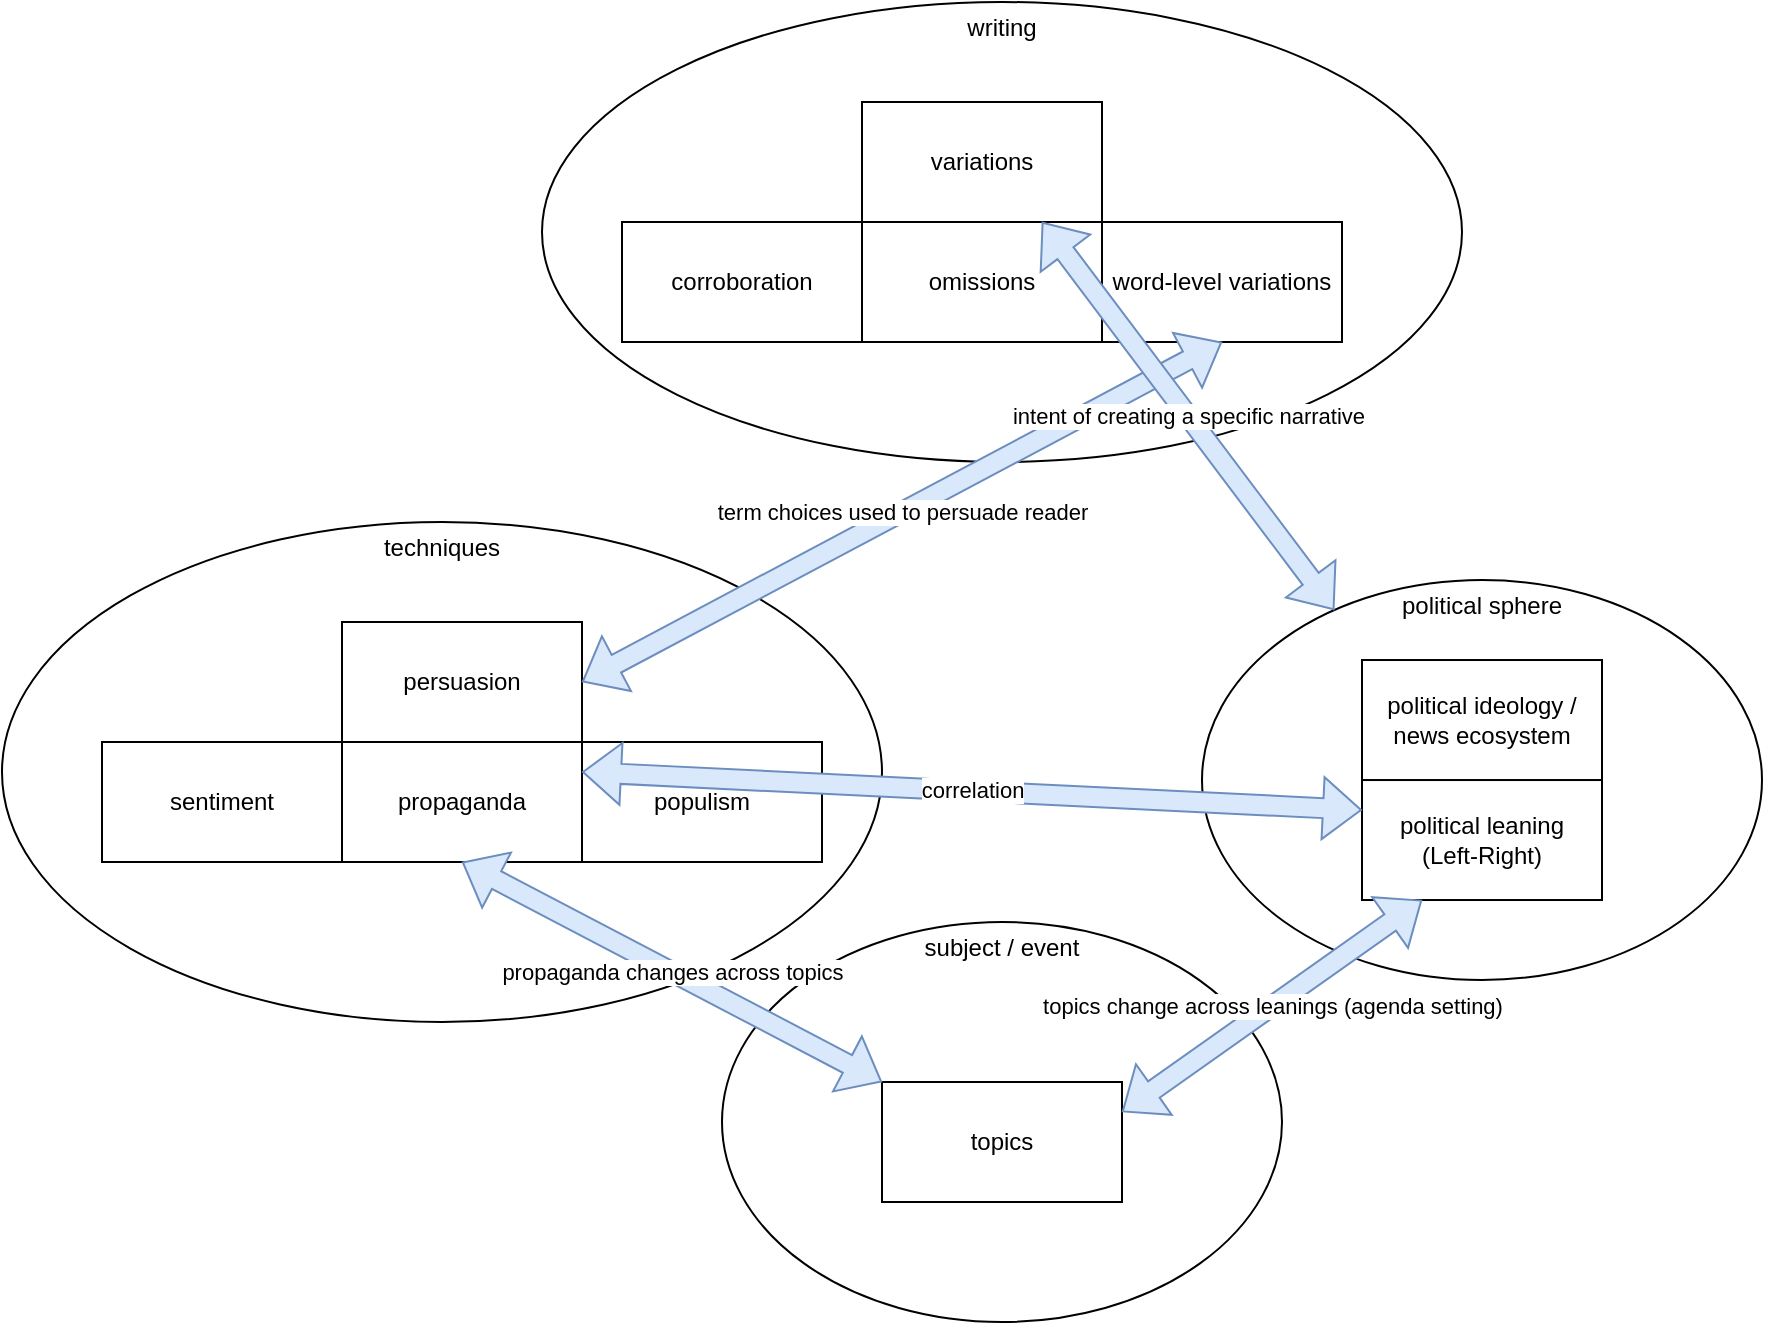 <mxfile version="24.3.1" type="device">
  <diagram name="Page-1" id="Jdo_nhZsNWoK9g8GEEn7">
    <mxGraphModel dx="954" dy="1695" grid="1" gridSize="10" guides="1" tooltips="1" connect="1" arrows="1" fold="1" page="1" pageScale="1" pageWidth="827" pageHeight="1169" math="0" shadow="0">
      <root>
        <mxCell id="0" />
        <mxCell id="1" parent="0" />
        <mxCell id="z5WZhT_DYZlEkp2gaf5u-6" value="subject / event" style="ellipse;whiteSpace=wrap;html=1;labelPosition=center;verticalLabelPosition=top;align=center;verticalAlign=bottom;spacingTop=0;spacing=-20;" parent="1" vertex="1">
          <mxGeometry x="360" y="400" width="280" height="200" as="geometry" />
        </mxCell>
        <mxCell id="z5WZhT_DYZlEkp2gaf5u-4" value="writing" style="ellipse;whiteSpace=wrap;html=1;labelPosition=center;verticalLabelPosition=top;align=center;verticalAlign=bottom;spacingTop=0;spacing=-20;" parent="1" vertex="1">
          <mxGeometry x="270" y="-60" width="460" height="230" as="geometry" />
        </mxCell>
        <mxCell id="z5WZhT_DYZlEkp2gaf5u-5" value="techniques" style="ellipse;whiteSpace=wrap;html=1;labelPosition=center;verticalLabelPosition=top;align=center;verticalAlign=bottom;spacingTop=0;spacing=-20;" parent="1" vertex="1">
          <mxGeometry y="200" width="440" height="250" as="geometry" />
        </mxCell>
        <mxCell id="z5WZhT_DYZlEkp2gaf5u-3" value="political sphere" style="ellipse;whiteSpace=wrap;html=1;labelPosition=center;verticalLabelPosition=top;align=center;verticalAlign=bottom;spacingTop=0;spacing=-20;" parent="1" vertex="1">
          <mxGeometry x="600" y="229.01" width="280" height="200" as="geometry" />
        </mxCell>
        <mxCell id="SBu9QOIPaGUO3_LgJ7AF-1" value="persuasion" style="rounded=0;whiteSpace=wrap;html=1;" parent="1" vertex="1">
          <mxGeometry x="170" y="250" width="120" height="60" as="geometry" />
        </mxCell>
        <mxCell id="SBu9QOIPaGUO3_LgJ7AF-2" value="variations" style="rounded=0;whiteSpace=wrap;html=1;" parent="1" vertex="1">
          <mxGeometry x="430" y="-10" width="120" height="60" as="geometry" />
        </mxCell>
        <mxCell id="SBu9QOIPaGUO3_LgJ7AF-3" value="political leaning&lt;div&gt;(Left-Right)&lt;/div&gt;" style="rounded=0;whiteSpace=wrap;html=1;" parent="1" vertex="1">
          <mxGeometry x="680" y="329.01" width="120" height="60" as="geometry" />
        </mxCell>
        <mxCell id="SBu9QOIPaGUO3_LgJ7AF-4" value="topics" style="rounded=0;whiteSpace=wrap;html=1;" parent="1" vertex="1">
          <mxGeometry x="440" y="480" width="120" height="60" as="geometry" />
        </mxCell>
        <mxCell id="SBu9QOIPaGUO3_LgJ7AF-6" value="corroboration" style="rounded=0;whiteSpace=wrap;html=1;" parent="1" vertex="1">
          <mxGeometry x="310" y="50" width="120" height="60" as="geometry" />
        </mxCell>
        <mxCell id="SBu9QOIPaGUO3_LgJ7AF-7" value="omissions" style="rounded=0;whiteSpace=wrap;html=1;" parent="1" vertex="1">
          <mxGeometry x="430" y="50" width="120" height="60" as="geometry" />
        </mxCell>
        <mxCell id="SBu9QOIPaGUO3_LgJ7AF-8" value="word-level variations" style="rounded=0;whiteSpace=wrap;html=1;" parent="1" vertex="1">
          <mxGeometry x="550" y="50" width="120" height="60" as="geometry" />
        </mxCell>
        <mxCell id="SBu9QOIPaGUO3_LgJ7AF-9" value="sentiment" style="rounded=0;whiteSpace=wrap;html=1;" parent="1" vertex="1">
          <mxGeometry x="50" y="310" width="120" height="60" as="geometry" />
        </mxCell>
        <mxCell id="SBu9QOIPaGUO3_LgJ7AF-10" value="propaganda" style="rounded=0;whiteSpace=wrap;html=1;" parent="1" vertex="1">
          <mxGeometry x="170" y="310" width="120" height="60" as="geometry" />
        </mxCell>
        <mxCell id="SBu9QOIPaGUO3_LgJ7AF-11" value="populism" style="rounded=0;whiteSpace=wrap;html=1;" parent="1" vertex="1">
          <mxGeometry x="290" y="310" width="120" height="60" as="geometry" />
        </mxCell>
        <mxCell id="SBu9QOIPaGUO3_LgJ7AF-12" value="term choices used to persuade reader" style="shape=flexArrow;endArrow=classic;startArrow=classic;html=1;rounded=0;exitX=1;exitY=0.5;exitDx=0;exitDy=0;entryX=0.5;entryY=1;entryDx=0;entryDy=0;fillColor=#dae8fc;strokeColor=#6c8ebf;" parent="1" source="SBu9QOIPaGUO3_LgJ7AF-1" target="SBu9QOIPaGUO3_LgJ7AF-8" edge="1">
          <mxGeometry width="100" height="100" relative="1" as="geometry">
            <mxPoint x="360" y="320" as="sourcePoint" />
            <mxPoint x="460" y="220" as="targetPoint" />
          </mxGeometry>
        </mxCell>
        <mxCell id="SBu9QOIPaGUO3_LgJ7AF-13" value="correlation" style="shape=flexArrow;endArrow=classic;startArrow=classic;html=1;rounded=0;exitX=0;exitY=0.25;exitDx=0;exitDy=0;entryX=0;entryY=0.25;entryDx=0;entryDy=0;fillColor=#dae8fc;strokeColor=#6c8ebf;" parent="1" source="SBu9QOIPaGUO3_LgJ7AF-11" target="SBu9QOIPaGUO3_LgJ7AF-3" edge="1">
          <mxGeometry width="100" height="100" relative="1" as="geometry">
            <mxPoint x="360" y="360" as="sourcePoint" />
            <mxPoint x="460" y="220" as="targetPoint" />
          </mxGeometry>
        </mxCell>
        <mxCell id="SBu9QOIPaGUO3_LgJ7AF-14" value="propaganda changes across topics" style="shape=flexArrow;endArrow=classic;startArrow=classic;html=1;rounded=0;exitX=0.5;exitY=1;exitDx=0;exitDy=0;entryX=0;entryY=0;entryDx=0;entryDy=0;fillColor=#dae8fc;strokeColor=#6c8ebf;" parent="1" source="SBu9QOIPaGUO3_LgJ7AF-10" target="SBu9QOIPaGUO3_LgJ7AF-4" edge="1">
          <mxGeometry width="100" height="100" relative="1" as="geometry">
            <mxPoint x="360" y="320" as="sourcePoint" />
            <mxPoint x="460" y="220" as="targetPoint" />
          </mxGeometry>
        </mxCell>
        <mxCell id="SBu9QOIPaGUO3_LgJ7AF-15" value="topics change across leanings (agenda setting)" style="shape=flexArrow;endArrow=classic;startArrow=classic;html=1;rounded=0;exitX=1;exitY=0.25;exitDx=0;exitDy=0;entryX=0.25;entryY=1;entryDx=0;entryDy=0;fillColor=#dae8fc;strokeColor=#6c8ebf;" parent="1" source="SBu9QOIPaGUO3_LgJ7AF-4" target="SBu9QOIPaGUO3_LgJ7AF-3" edge="1">
          <mxGeometry width="100" height="100" relative="1" as="geometry">
            <mxPoint x="360" y="320" as="sourcePoint" />
            <mxPoint x="460" y="220" as="targetPoint" />
          </mxGeometry>
        </mxCell>
        <mxCell id="z5WZhT_DYZlEkp2gaf5u-1" value="political ideology / news ecosystem" style="rounded=0;whiteSpace=wrap;html=1;" parent="1" vertex="1">
          <mxGeometry x="680" y="269.01" width="120" height="60" as="geometry" />
        </mxCell>
        <mxCell id="z5WZhT_DYZlEkp2gaf5u-2" value="intent of creating a specific narrative" style="shape=flexArrow;endArrow=classic;startArrow=classic;html=1;rounded=0;fillColor=#dae8fc;strokeColor=#6c8ebf;exitX=0.75;exitY=0;exitDx=0;exitDy=0;entryX=0.236;entryY=0.075;entryDx=0;entryDy=0;entryPerimeter=0;" parent="1" source="SBu9QOIPaGUO3_LgJ7AF-7" target="z5WZhT_DYZlEkp2gaf5u-3" edge="1">
          <mxGeometry width="100" height="100" relative="1" as="geometry">
            <mxPoint x="633.596" y="220.995" as="sourcePoint" />
            <mxPoint x="890" y="129.01" as="targetPoint" />
          </mxGeometry>
        </mxCell>
      </root>
    </mxGraphModel>
  </diagram>
</mxfile>
